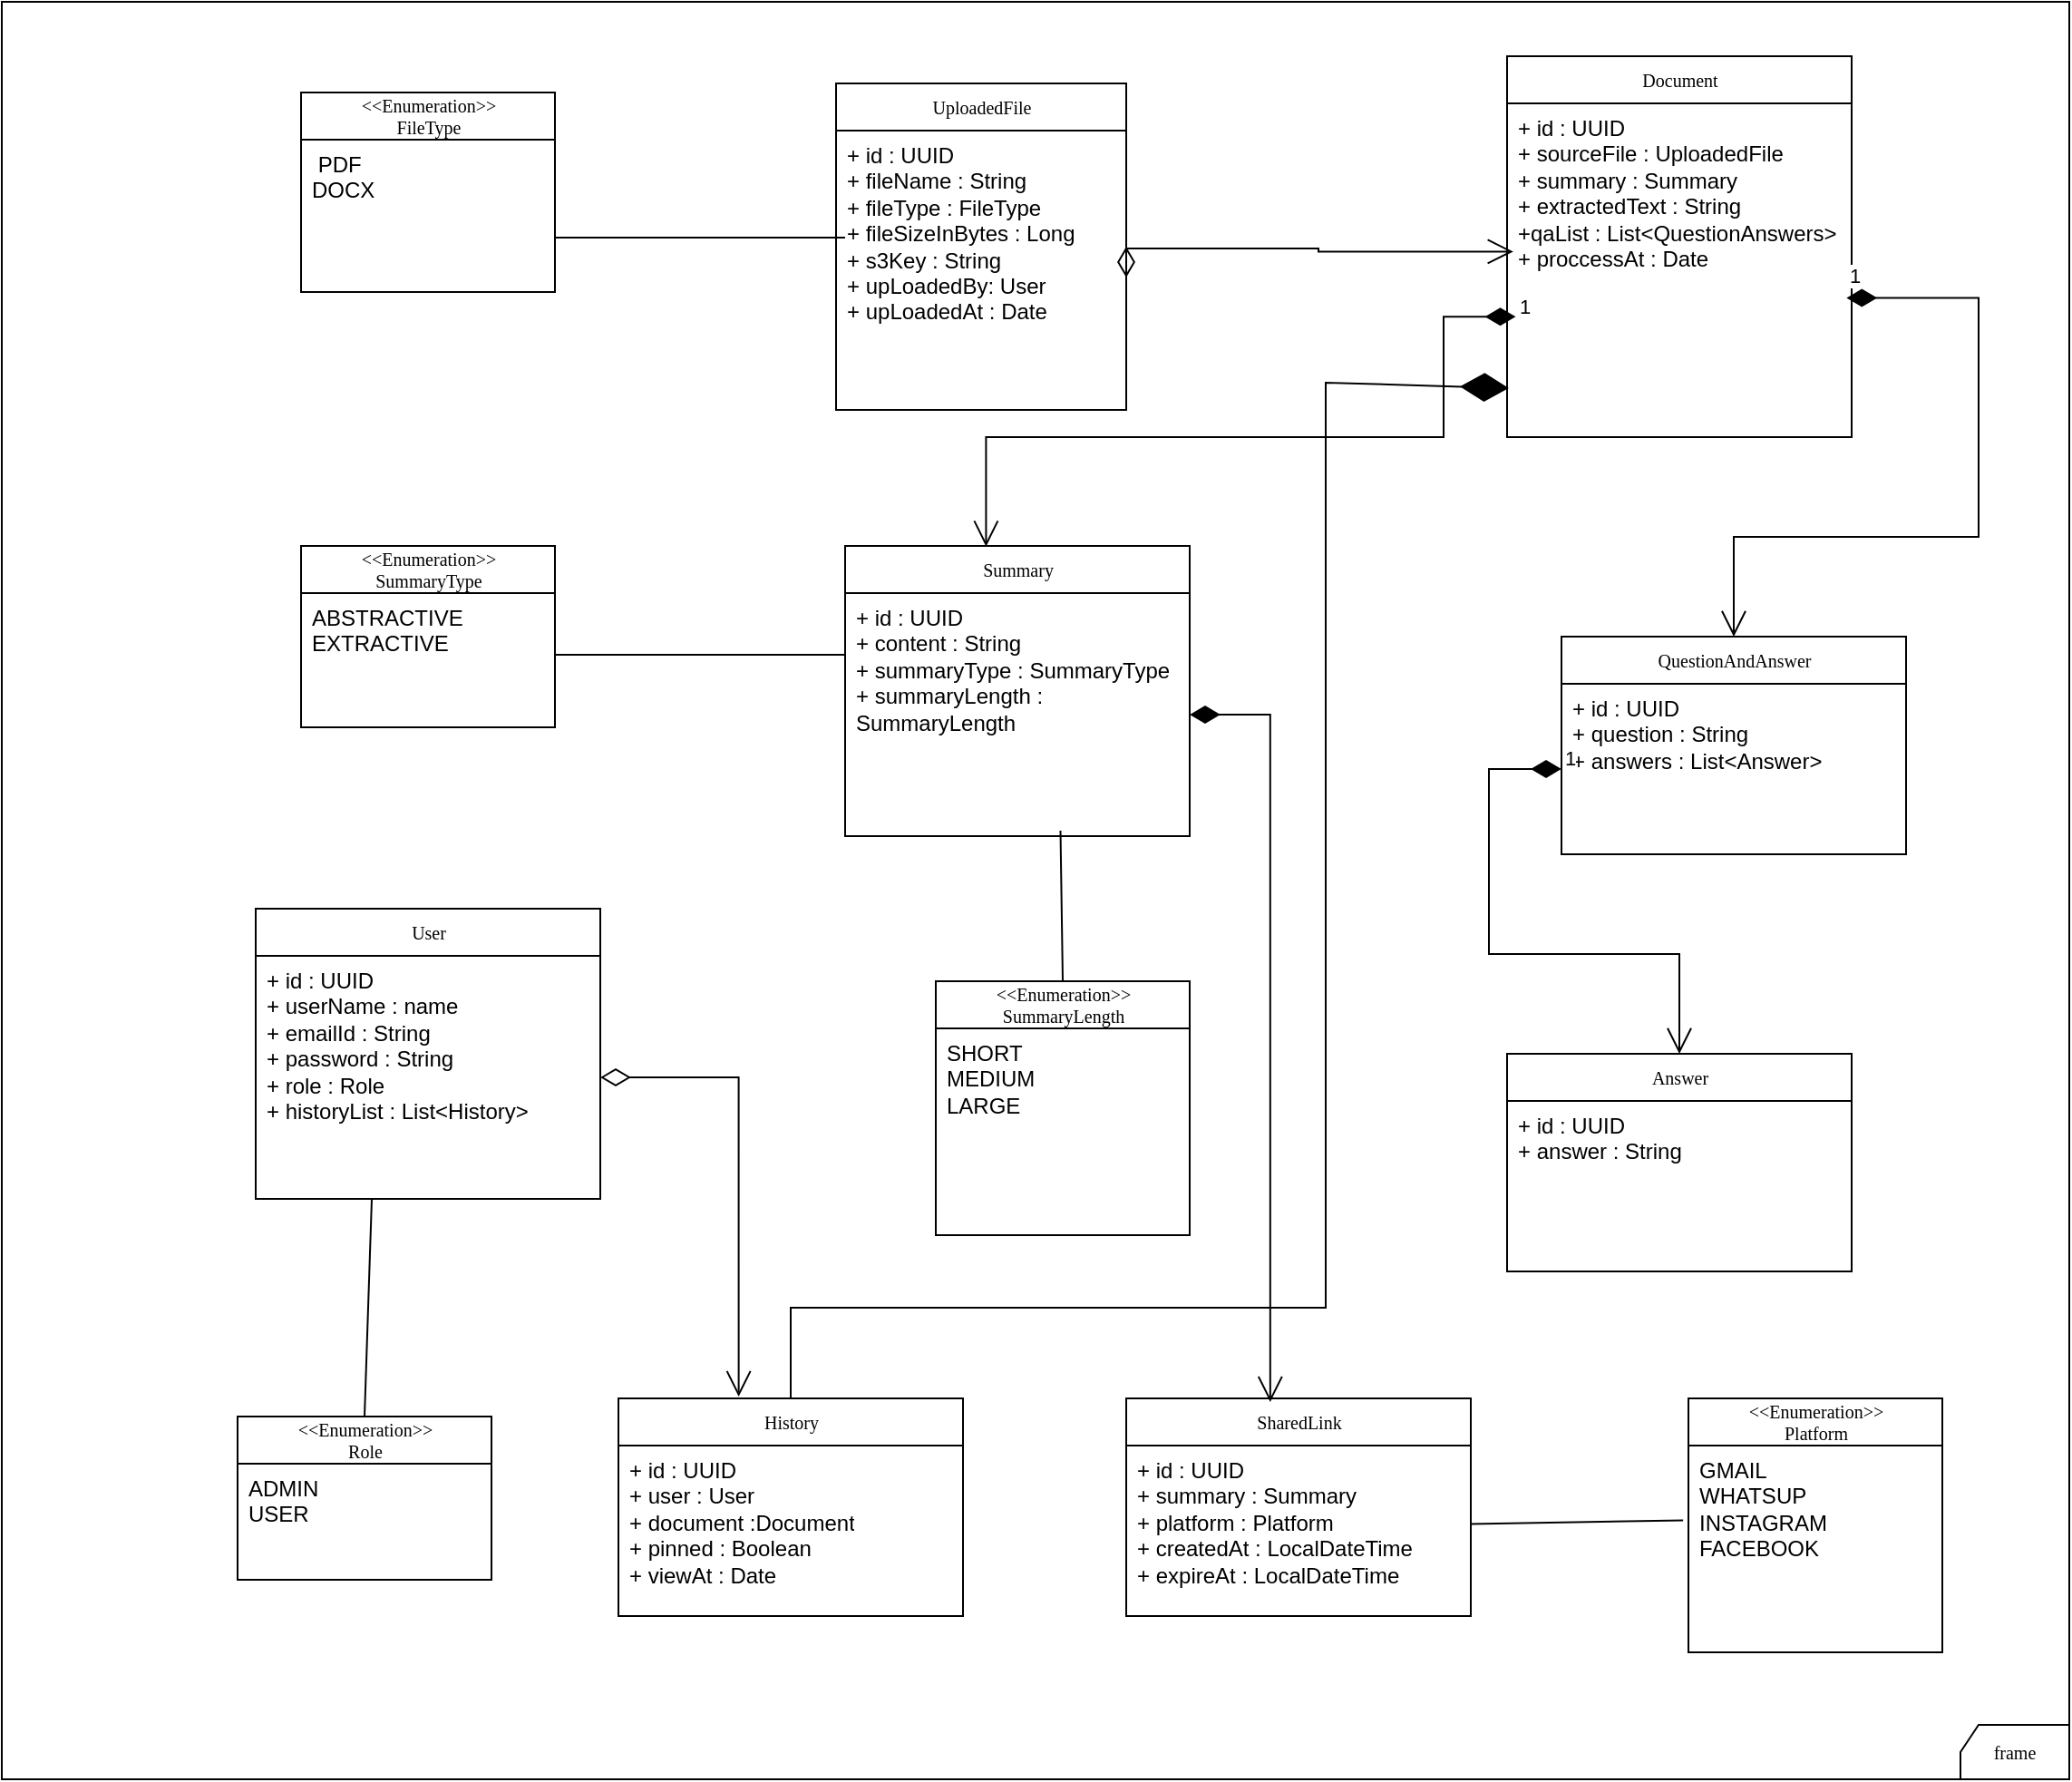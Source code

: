<mxfile version="26.2.12">
  <diagram name="Page-1" id="c4acf3e9-155e-7222-9cf6-157b1a14988f">
    <mxGraphModel dx="2748" dy="2073" grid="1" gridSize="10" guides="1" tooltips="1" connect="1" arrows="1" fold="1" page="1" pageScale="1" pageWidth="850" pageHeight="1100" background="none" math="0" shadow="0">
      <root>
        <mxCell id="0" />
        <mxCell id="1" parent="0" />
        <mxCell id="17acba5748e5396b-1" value="frame" style="shape=umlFrame;whiteSpace=wrap;html=1;rounded=0;shadow=0;comic=0;labelBackgroundColor=none;strokeWidth=1;fontFamily=Verdana;fontSize=10;align=center;flipV=1;flipH=1;" parent="1" vertex="1">
          <mxGeometry x="-180" y="-40" width="1140" height="980" as="geometry" />
        </mxCell>
        <mxCell id="17acba5748e5396b-20" value="UploadedFile" style="swimlane;html=1;fontStyle=0;childLayout=stackLayout;horizontal=1;startSize=26;fillColor=none;horizontalStack=0;resizeParent=1;resizeLast=0;collapsible=1;marginBottom=0;swimlaneFillColor=#ffffff;rounded=0;shadow=0;comic=0;labelBackgroundColor=none;strokeWidth=1;fontFamily=Verdana;fontSize=10;align=center;" parent="1" vertex="1">
          <mxGeometry x="280" y="5" width="160" height="180" as="geometry" />
        </mxCell>
        <mxCell id="17acba5748e5396b-21" value="+ id : UUID&lt;div&gt;+ fileName : String&lt;/div&gt;&lt;div&gt;+ fileType : FileType&lt;/div&gt;&lt;div&gt;+&amp;nbsp;fileSizeInBytes : Long&lt;/div&gt;&lt;div&gt;+ s3Key : String&lt;/div&gt;&lt;div&gt;+ upLoadedBy: User&lt;/div&gt;&lt;div&gt;+ upLoadedAt : Date&lt;/div&gt;&lt;div&gt;&lt;br&gt;&lt;/div&gt;&lt;div&gt;&lt;br&gt;&lt;/div&gt;" style="text;html=1;strokeColor=none;fillColor=none;align=left;verticalAlign=top;spacingLeft=4;spacingRight=4;whiteSpace=wrap;overflow=hidden;rotatable=0;points=[[0,0.5],[1,0.5]];portConstraint=eastwest;" parent="17acba5748e5396b-20" vertex="1">
          <mxGeometry y="26" width="160" height="114" as="geometry" />
        </mxCell>
        <mxCell id="17acba5748e5396b-30" value="Document" style="swimlane;html=1;fontStyle=0;childLayout=stackLayout;horizontal=1;startSize=26;fillColor=none;horizontalStack=0;resizeParent=1;resizeLast=0;collapsible=1;marginBottom=0;swimlaneFillColor=#ffffff;rounded=0;shadow=0;comic=0;labelBackgroundColor=none;strokeWidth=1;fontFamily=Verdana;fontSize=10;align=center;" parent="1" vertex="1">
          <mxGeometry x="650" y="-10" width="190" height="210" as="geometry" />
        </mxCell>
        <mxCell id="17acba5748e5396b-31" value="+ id : UUID&lt;div&gt;+ sourceFile : UploadedFile&lt;/div&gt;&lt;div&gt;+ summary : Summary&lt;/div&gt;&lt;div&gt;+ extractedText : String&lt;/div&gt;&lt;div&gt;+qaList : List&amp;lt;QuestionAnswers&amp;gt;&lt;/div&gt;&lt;div&gt;+ proccessAt : Date&lt;/div&gt;" style="text;html=1;strokeColor=none;fillColor=none;align=left;verticalAlign=top;spacingLeft=4;spacingRight=4;whiteSpace=wrap;overflow=hidden;rotatable=0;points=[[0,0.5],[1,0.5]];portConstraint=eastwest;" parent="17acba5748e5396b-30" vertex="1">
          <mxGeometry y="26" width="190" height="184" as="geometry" />
        </mxCell>
        <mxCell id="P6yEo5nzX-D7H8GDg3fG-7" value="Summary" style="swimlane;html=1;fontStyle=0;childLayout=stackLayout;horizontal=1;startSize=26;fillColor=none;horizontalStack=0;resizeParent=1;resizeLast=0;collapsible=1;marginBottom=0;swimlaneFillColor=#ffffff;rounded=0;shadow=0;comic=0;labelBackgroundColor=none;strokeWidth=1;fontFamily=Verdana;fontSize=10;align=center;" parent="1" vertex="1">
          <mxGeometry x="285" y="260" width="190" height="160" as="geometry" />
        </mxCell>
        <mxCell id="P6yEo5nzX-D7H8GDg3fG-8" value="+ id : UUID&lt;div&gt;+ content : String&lt;br&gt;&lt;div&gt;+ summaryType : SummaryType&lt;br&gt;+ summaryLength : SummaryLength&lt;/div&gt;&lt;div&gt;&lt;br&gt;&lt;/div&gt;&lt;/div&gt;" style="text;html=1;strokeColor=none;fillColor=none;align=left;verticalAlign=top;spacingLeft=4;spacingRight=4;whiteSpace=wrap;overflow=hidden;rotatable=0;points=[[0,0.5],[1,0.5]];portConstraint=eastwest;" parent="P6yEo5nzX-D7H8GDg3fG-7" vertex="1">
          <mxGeometry y="26" width="190" height="134" as="geometry" />
        </mxCell>
        <mxCell id="P6yEo5nzX-D7H8GDg3fG-9" value="QuestionAndAnswer" style="swimlane;html=1;fontStyle=0;childLayout=stackLayout;horizontal=1;startSize=26;fillColor=none;horizontalStack=0;resizeParent=1;resizeLast=0;collapsible=1;marginBottom=0;swimlaneFillColor=#ffffff;rounded=0;shadow=0;comic=0;labelBackgroundColor=none;strokeWidth=1;fontFamily=Verdana;fontSize=10;align=center;" parent="1" vertex="1">
          <mxGeometry x="680" y="310" width="190" height="120" as="geometry" />
        </mxCell>
        <mxCell id="P6yEo5nzX-D7H8GDg3fG-10" value="+ id : UUID&lt;div&gt;+&amp;nbsp;&lt;span style=&quot;background-color: transparent; color: light-dark(rgb(0, 0, 0), rgb(255, 255, 255));&quot;&gt;question : String&lt;/span&gt;&lt;/div&gt;&lt;div&gt;+ answers : List&amp;lt;Answer&amp;gt;&lt;/div&gt;" style="text;html=1;strokeColor=none;fillColor=none;align=left;verticalAlign=top;spacingLeft=4;spacingRight=4;whiteSpace=wrap;overflow=hidden;rotatable=0;points=[[0,0.5],[1,0.5]];portConstraint=eastwest;" parent="P6yEo5nzX-D7H8GDg3fG-9" vertex="1">
          <mxGeometry y="26" width="190" height="94" as="geometry" />
        </mxCell>
        <mxCell id="P6yEo5nzX-D7H8GDg3fG-11" value="Answer" style="swimlane;html=1;fontStyle=0;childLayout=stackLayout;horizontal=1;startSize=26;fillColor=none;horizontalStack=0;resizeParent=1;resizeLast=0;collapsible=1;marginBottom=0;swimlaneFillColor=#ffffff;rounded=0;shadow=0;comic=0;labelBackgroundColor=none;strokeWidth=1;fontFamily=Verdana;fontSize=10;align=center;" parent="1" vertex="1">
          <mxGeometry x="650" y="540" width="190" height="120" as="geometry" />
        </mxCell>
        <mxCell id="P6yEo5nzX-D7H8GDg3fG-12" value="+ id : UUID&lt;div&gt;+ answer : String&lt;/div&gt;" style="text;html=1;strokeColor=none;fillColor=none;align=left;verticalAlign=top;spacingLeft=4;spacingRight=4;whiteSpace=wrap;overflow=hidden;rotatable=0;points=[[0,0.5],[1,0.5]];portConstraint=eastwest;" parent="P6yEo5nzX-D7H8GDg3fG-11" vertex="1">
          <mxGeometry y="26" width="190" height="54" as="geometry" />
        </mxCell>
        <mxCell id="P6yEo5nzX-D7H8GDg3fG-16" value="User" style="swimlane;html=1;fontStyle=0;childLayout=stackLayout;horizontal=1;startSize=26;fillColor=none;horizontalStack=0;resizeParent=1;resizeLast=0;collapsible=1;marginBottom=0;swimlaneFillColor=#ffffff;rounded=0;shadow=0;comic=0;labelBackgroundColor=none;strokeWidth=1;fontFamily=Verdana;fontSize=10;align=center;" parent="1" vertex="1">
          <mxGeometry x="-40" y="460" width="190" height="160" as="geometry" />
        </mxCell>
        <mxCell id="P6yEo5nzX-D7H8GDg3fG-17" value="+ id : UUID&lt;div&gt;+ userName : name&lt;/div&gt;&lt;div&gt;+ emailId : String&amp;nbsp;&lt;/div&gt;&lt;div&gt;+ password : String&lt;/div&gt;&lt;div&gt;+ role : Role&lt;/div&gt;&lt;div&gt;+ historyList : List&amp;lt;History&amp;gt;&lt;/div&gt;" style="text;html=1;strokeColor=none;fillColor=none;align=left;verticalAlign=top;spacingLeft=4;spacingRight=4;whiteSpace=wrap;overflow=hidden;rotatable=0;points=[[0,0.5],[1,0.5]];portConstraint=eastwest;" parent="P6yEo5nzX-D7H8GDg3fG-16" vertex="1">
          <mxGeometry y="26" width="190" height="134" as="geometry" />
        </mxCell>
        <mxCell id="P6yEo5nzX-D7H8GDg3fG-18" value="&lt;div&gt;&amp;lt;&amp;lt;Enumeration&amp;gt;&amp;gt;&lt;/div&gt;FileType" style="swimlane;html=1;fontStyle=0;childLayout=stackLayout;horizontal=1;startSize=26;fillColor=none;horizontalStack=0;resizeParent=1;resizeLast=0;collapsible=1;marginBottom=0;swimlaneFillColor=#ffffff;rounded=0;shadow=0;comic=0;labelBackgroundColor=none;strokeWidth=1;fontFamily=Verdana;fontSize=10;align=center;" parent="1" vertex="1">
          <mxGeometry x="-15" y="10" width="140" height="110" as="geometry" />
        </mxCell>
        <mxCell id="P6yEo5nzX-D7H8GDg3fG-19" value="&amp;nbsp;PDF&lt;br&gt;DOCX" style="text;html=1;strokeColor=none;fillColor=none;align=left;verticalAlign=top;spacingLeft=4;spacingRight=4;whiteSpace=wrap;overflow=hidden;rotatable=0;points=[[0,0.5],[1,0.5]];portConstraint=eastwest;" parent="P6yEo5nzX-D7H8GDg3fG-18" vertex="1">
          <mxGeometry y="26" width="140" height="84" as="geometry" />
        </mxCell>
        <mxCell id="P6yEo5nzX-D7H8GDg3fG-24" value="&lt;div&gt;&amp;lt;&amp;lt;Enumeration&amp;gt;&amp;gt;&lt;/div&gt;SummaryType" style="swimlane;html=1;fontStyle=0;childLayout=stackLayout;horizontal=1;startSize=26;fillColor=none;horizontalStack=0;resizeParent=1;resizeLast=0;collapsible=1;marginBottom=0;swimlaneFillColor=#ffffff;rounded=0;shadow=0;comic=0;labelBackgroundColor=none;strokeWidth=1;fontFamily=Verdana;fontSize=10;align=center;" parent="1" vertex="1">
          <mxGeometry x="-15" y="260" width="140" height="100" as="geometry" />
        </mxCell>
        <mxCell id="P6yEo5nzX-D7H8GDg3fG-25" value="ABSTRACTIVE&lt;div&gt;EXTRACTIVE&lt;/div&gt;" style="text;html=1;strokeColor=none;fillColor=none;align=left;verticalAlign=top;spacingLeft=4;spacingRight=4;whiteSpace=wrap;overflow=hidden;rotatable=0;points=[[0,0.5],[1,0.5]];portConstraint=eastwest;" parent="P6yEo5nzX-D7H8GDg3fG-24" vertex="1">
          <mxGeometry y="26" width="140" height="74" as="geometry" />
        </mxCell>
        <mxCell id="P6yEo5nzX-D7H8GDg3fG-28" value="&lt;div&gt;&amp;lt;&amp;lt;Enumeration&amp;gt;&amp;gt;&lt;/div&gt;SummaryLength" style="swimlane;html=1;fontStyle=0;childLayout=stackLayout;horizontal=1;startSize=26;fillColor=none;horizontalStack=0;resizeParent=1;resizeLast=0;collapsible=1;marginBottom=0;swimlaneFillColor=#ffffff;rounded=0;shadow=0;comic=0;labelBackgroundColor=none;strokeWidth=1;fontFamily=Verdana;fontSize=10;align=center;" parent="1" vertex="1">
          <mxGeometry x="335" y="500" width="140" height="140" as="geometry" />
        </mxCell>
        <mxCell id="P6yEo5nzX-D7H8GDg3fG-29" value="SHORT&lt;div&gt;MEDIUM&lt;/div&gt;&lt;div&gt;LARGE&lt;/div&gt;" style="text;html=1;strokeColor=none;fillColor=none;align=left;verticalAlign=top;spacingLeft=4;spacingRight=4;whiteSpace=wrap;overflow=hidden;rotatable=0;points=[[0,0.5],[1,0.5]];portConstraint=eastwest;" parent="P6yEo5nzX-D7H8GDg3fG-28" vertex="1">
          <mxGeometry y="26" width="140" height="114" as="geometry" />
        </mxCell>
        <mxCell id="P6yEo5nzX-D7H8GDg3fG-44" value="&lt;div&gt;&amp;lt;&amp;lt;Enumeration&amp;gt;&amp;gt;&lt;/div&gt;Role" style="swimlane;html=1;fontStyle=0;childLayout=stackLayout;horizontal=1;startSize=26;fillColor=none;horizontalStack=0;resizeParent=1;resizeLast=0;collapsible=1;marginBottom=0;swimlaneFillColor=#ffffff;rounded=0;shadow=0;comic=0;labelBackgroundColor=none;strokeWidth=1;fontFamily=Verdana;fontSize=10;align=center;" parent="1" vertex="1">
          <mxGeometry x="-50" y="740" width="140" height="90" as="geometry" />
        </mxCell>
        <mxCell id="P6yEo5nzX-D7H8GDg3fG-45" value="ADMIN&lt;br&gt;USER" style="text;html=1;strokeColor=none;fillColor=none;align=left;verticalAlign=top;spacingLeft=4;spacingRight=4;whiteSpace=wrap;overflow=hidden;rotatable=0;points=[[0,0.5],[1,0.5]];portConstraint=eastwest;" parent="P6yEo5nzX-D7H8GDg3fG-44" vertex="1">
          <mxGeometry y="26" width="140" height="64" as="geometry" />
        </mxCell>
        <mxCell id="P6yEo5nzX-D7H8GDg3fG-52" value="History" style="swimlane;html=1;fontStyle=0;childLayout=stackLayout;horizontal=1;startSize=26;fillColor=none;horizontalStack=0;resizeParent=1;resizeLast=0;collapsible=1;marginBottom=0;swimlaneFillColor=#ffffff;rounded=0;shadow=0;comic=0;labelBackgroundColor=none;strokeWidth=1;fontFamily=Verdana;fontSize=10;align=center;" parent="1" vertex="1">
          <mxGeometry x="160" y="730" width="190" height="120" as="geometry" />
        </mxCell>
        <mxCell id="P6yEo5nzX-D7H8GDg3fG-53" value="+ id : UUID&lt;div&gt;+ user : User&lt;/div&gt;&lt;div&gt;+ document :Document&lt;/div&gt;&lt;div&gt;+ pinned : Boolean&lt;/div&gt;&lt;div&gt;+ viewAt : Date&lt;/div&gt;" style="text;html=1;strokeColor=none;fillColor=none;align=left;verticalAlign=top;spacingLeft=4;spacingRight=4;whiteSpace=wrap;overflow=hidden;rotatable=0;points=[[0,0.5],[1,0.5]];portConstraint=eastwest;" parent="P6yEo5nzX-D7H8GDg3fG-52" vertex="1">
          <mxGeometry y="26" width="190" height="94" as="geometry" />
        </mxCell>
        <mxCell id="P6yEo5nzX-D7H8GDg3fG-54" value="SharedLink" style="swimlane;html=1;fontStyle=0;childLayout=stackLayout;horizontal=1;startSize=26;fillColor=none;horizontalStack=0;resizeParent=1;resizeLast=0;collapsible=1;marginBottom=0;swimlaneFillColor=#ffffff;rounded=0;shadow=0;comic=0;labelBackgroundColor=none;strokeWidth=1;fontFamily=Verdana;fontSize=10;align=center;" parent="1" vertex="1">
          <mxGeometry x="440" y="730" width="190" height="120" as="geometry" />
        </mxCell>
        <mxCell id="P6yEo5nzX-D7H8GDg3fG-55" value="+ id : UUID&lt;div&gt;+ summary : Summary&lt;/div&gt;&lt;div&gt;+ platform : Platform&lt;/div&gt;&lt;div&gt;+ createdAt : LocalDateTime&lt;/div&gt;&lt;div&gt;+ expireAt : LocalDateTime&lt;/div&gt;" style="text;html=1;strokeColor=none;fillColor=none;align=left;verticalAlign=top;spacingLeft=4;spacingRight=4;whiteSpace=wrap;overflow=hidden;rotatable=0;points=[[0,0.5],[1,0.5]];portConstraint=eastwest;" parent="P6yEo5nzX-D7H8GDg3fG-54" vertex="1">
          <mxGeometry y="26" width="190" height="84" as="geometry" />
        </mxCell>
        <mxCell id="xnd7PhPK8yRGposFK9jv-9" value="" style="endArrow=none;html=1;rounded=0;exitX=0.5;exitY=0;exitDx=0;exitDy=0;entryX=0.625;entryY=0.978;entryDx=0;entryDy=0;entryPerimeter=0;" edge="1" parent="1" source="P6yEo5nzX-D7H8GDg3fG-28" target="P6yEo5nzX-D7H8GDg3fG-8">
          <mxGeometry relative="1" as="geometry">
            <mxPoint x="425" y="450" as="sourcePoint" />
            <mxPoint x="585" y="450" as="targetPoint" />
          </mxGeometry>
        </mxCell>
        <mxCell id="xnd7PhPK8yRGposFK9jv-10" value="" style="endArrow=none;html=1;rounded=0;exitX=0.5;exitY=0;exitDx=0;exitDy=0;entryX=0.391;entryY=1.014;entryDx=0;entryDy=0;entryPerimeter=0;" edge="1" parent="1" source="P6yEo5nzX-D7H8GDg3fG-44">
          <mxGeometry relative="1" as="geometry">
            <mxPoint x="20" y="698" as="sourcePoint" />
            <mxPoint x="24" y="620" as="targetPoint" />
          </mxGeometry>
        </mxCell>
        <mxCell id="xnd7PhPK8yRGposFK9jv-11" value="" style="endArrow=open;html=1;endSize=12;startArrow=diamondThin;startSize=14;startFill=0;edgeStyle=orthogonalEdgeStyle;align=left;verticalAlign=bottom;rounded=0;exitX=1;exitY=0.5;exitDx=0;exitDy=0;entryX=0.349;entryY=-0.008;entryDx=0;entryDy=0;entryPerimeter=0;" edge="1" parent="1" source="P6yEo5nzX-D7H8GDg3fG-17" target="P6yEo5nzX-D7H8GDg3fG-52">
          <mxGeometry x="-1" y="3" relative="1" as="geometry">
            <mxPoint x="90" y="670" as="sourcePoint" />
            <mxPoint x="250" y="670" as="targetPoint" />
          </mxGeometry>
        </mxCell>
        <mxCell id="xnd7PhPK8yRGposFK9jv-12" value="" style="endArrow=open;html=1;endSize=12;startArrow=diamondThin;startSize=14;startFill=1;edgeStyle=orthogonalEdgeStyle;align=left;verticalAlign=bottom;rounded=0;exitX=1;exitY=0.5;exitDx=0;exitDy=0;entryX=0.418;entryY=0.017;entryDx=0;entryDy=0;entryPerimeter=0;" edge="1" parent="1" source="P6yEo5nzX-D7H8GDg3fG-8" target="P6yEo5nzX-D7H8GDg3fG-54">
          <mxGeometry x="-1" y="3" relative="1" as="geometry">
            <mxPoint x="470" y="480" as="sourcePoint" />
            <mxPoint x="630" y="480" as="targetPoint" />
          </mxGeometry>
        </mxCell>
        <mxCell id="xnd7PhPK8yRGposFK9jv-13" value="" style="endArrow=diamondThin;endFill=1;endSize=24;html=1;rounded=0;entryX=0.005;entryY=0.853;entryDx=0;entryDy=0;entryPerimeter=0;exitX=0.5;exitY=0;exitDx=0;exitDy=0;" edge="1" parent="1" source="P6yEo5nzX-D7H8GDg3fG-52" target="17acba5748e5396b-31">
          <mxGeometry width="160" relative="1" as="geometry">
            <mxPoint x="470" y="480" as="sourcePoint" />
            <mxPoint x="630" y="480" as="targetPoint" />
            <Array as="points">
              <mxPoint x="255" y="680" />
              <mxPoint x="550" y="680" />
              <mxPoint x="550" y="170" />
            </Array>
          </mxGeometry>
        </mxCell>
        <mxCell id="xnd7PhPK8yRGposFK9jv-14" value="&lt;div&gt;&amp;lt;&amp;lt;Enumeration&amp;gt;&amp;gt;&lt;/div&gt;Platform" style="swimlane;html=1;fontStyle=0;childLayout=stackLayout;horizontal=1;startSize=26;fillColor=none;horizontalStack=0;resizeParent=1;resizeLast=0;collapsible=1;marginBottom=0;swimlaneFillColor=#ffffff;rounded=0;shadow=0;comic=0;labelBackgroundColor=none;strokeWidth=1;fontFamily=Verdana;fontSize=10;align=center;" vertex="1" parent="1">
          <mxGeometry x="750" y="730" width="140" height="140" as="geometry" />
        </mxCell>
        <mxCell id="xnd7PhPK8yRGposFK9jv-15" value="GMAIL&lt;div&gt;WHATSUP&lt;/div&gt;&lt;div&gt;INSTAGRAM&lt;/div&gt;&lt;div&gt;FACEBOOK&lt;/div&gt;" style="text;html=1;strokeColor=none;fillColor=none;align=left;verticalAlign=top;spacingLeft=4;spacingRight=4;whiteSpace=wrap;overflow=hidden;rotatable=0;points=[[0,0.5],[1,0.5]];portConstraint=eastwest;" vertex="1" parent="xnd7PhPK8yRGposFK9jv-14">
          <mxGeometry y="26" width="140" height="114" as="geometry" />
        </mxCell>
        <mxCell id="xnd7PhPK8yRGposFK9jv-16" value="" style="endArrow=none;html=1;rounded=0;entryX=-0.021;entryY=0.362;entryDx=0;entryDy=0;entryPerimeter=0;" edge="1" parent="1" target="xnd7PhPK8yRGposFK9jv-15">
          <mxGeometry relative="1" as="geometry">
            <mxPoint x="630" y="799.23" as="sourcePoint" />
            <mxPoint x="730" y="799" as="targetPoint" />
          </mxGeometry>
        </mxCell>
        <mxCell id="xnd7PhPK8yRGposFK9jv-17" value="" style="endArrow=none;html=1;rounded=0;" edge="1" parent="1">
          <mxGeometry relative="1" as="geometry">
            <mxPoint x="125" y="320" as="sourcePoint" />
            <mxPoint x="285" y="320" as="targetPoint" />
          </mxGeometry>
        </mxCell>
        <mxCell id="xnd7PhPK8yRGposFK9jv-19" value="" style="endArrow=none;html=1;rounded=0;" edge="1" parent="1">
          <mxGeometry relative="1" as="geometry">
            <mxPoint x="125" y="90" as="sourcePoint" />
            <mxPoint x="285" y="90" as="targetPoint" />
          </mxGeometry>
        </mxCell>
        <mxCell id="xnd7PhPK8yRGposFK9jv-20" value="" style="endArrow=open;html=1;endSize=12;startArrow=diamondThin;startSize=14;startFill=0;edgeStyle=orthogonalEdgeStyle;align=left;verticalAlign=bottom;rounded=0;entryX=0.018;entryY=0.444;entryDx=0;entryDy=0;entryPerimeter=0;" edge="1" parent="1" target="17acba5748e5396b-31">
          <mxGeometry x="-1" y="3" relative="1" as="geometry">
            <mxPoint x="440" y="95" as="sourcePoint" />
            <mxPoint x="650" y="95" as="targetPoint" />
            <Array as="points">
              <mxPoint x="546" y="96" />
            </Array>
          </mxGeometry>
        </mxCell>
        <mxCell id="xnd7PhPK8yRGposFK9jv-24" value="1" style="endArrow=open;html=1;endSize=12;startArrow=diamondThin;startSize=14;startFill=1;edgeStyle=orthogonalEdgeStyle;align=left;verticalAlign=bottom;rounded=0;exitX=0.025;exitY=0.639;exitDx=0;exitDy=0;exitPerimeter=0;entryX=0.409;entryY=0.002;entryDx=0;entryDy=0;entryPerimeter=0;" edge="1" parent="1" source="17acba5748e5396b-31" target="P6yEo5nzX-D7H8GDg3fG-7">
          <mxGeometry x="-1" y="3" relative="1" as="geometry">
            <mxPoint x="520" y="210" as="sourcePoint" />
            <mxPoint x="360" y="210" as="targetPoint" />
            <Array as="points">
              <mxPoint x="615" y="200" />
              <mxPoint x="363" y="200" />
            </Array>
          </mxGeometry>
        </mxCell>
        <mxCell id="xnd7PhPK8yRGposFK9jv-26" value="1" style="endArrow=open;html=1;endSize=12;startArrow=diamondThin;startSize=14;startFill=1;edgeStyle=orthogonalEdgeStyle;align=left;verticalAlign=bottom;rounded=0;exitX=0.985;exitY=0.583;exitDx=0;exitDy=0;exitPerimeter=0;entryX=0.5;entryY=0;entryDx=0;entryDy=0;" edge="1" parent="1" source="17acba5748e5396b-31" target="P6yEo5nzX-D7H8GDg3fG-9">
          <mxGeometry x="-1" y="3" relative="1" as="geometry">
            <mxPoint x="760" y="258" as="sourcePoint" />
            <mxPoint x="920" y="258" as="targetPoint" />
            <Array as="points">
              <mxPoint x="910" y="123" />
              <mxPoint x="910" y="255" />
              <mxPoint x="775" y="255" />
            </Array>
          </mxGeometry>
        </mxCell>
        <mxCell id="xnd7PhPK8yRGposFK9jv-28" value="1" style="endArrow=open;html=1;endSize=12;startArrow=diamondThin;startSize=14;startFill=1;edgeStyle=orthogonalEdgeStyle;align=left;verticalAlign=bottom;rounded=0;entryX=0.5;entryY=0;entryDx=0;entryDy=0;exitX=0;exitY=0.5;exitDx=0;exitDy=0;" edge="1" parent="1" source="P6yEo5nzX-D7H8GDg3fG-10" target="P6yEo5nzX-D7H8GDg3fG-11">
          <mxGeometry x="-1" y="3" relative="1" as="geometry">
            <mxPoint x="710" y="480" as="sourcePoint" />
            <mxPoint x="800" y="480" as="targetPoint" />
            <Array as="points">
              <mxPoint x="640" y="383" />
              <mxPoint x="640" y="485" />
              <mxPoint x="745" y="485" />
            </Array>
          </mxGeometry>
        </mxCell>
      </root>
    </mxGraphModel>
  </diagram>
</mxfile>
